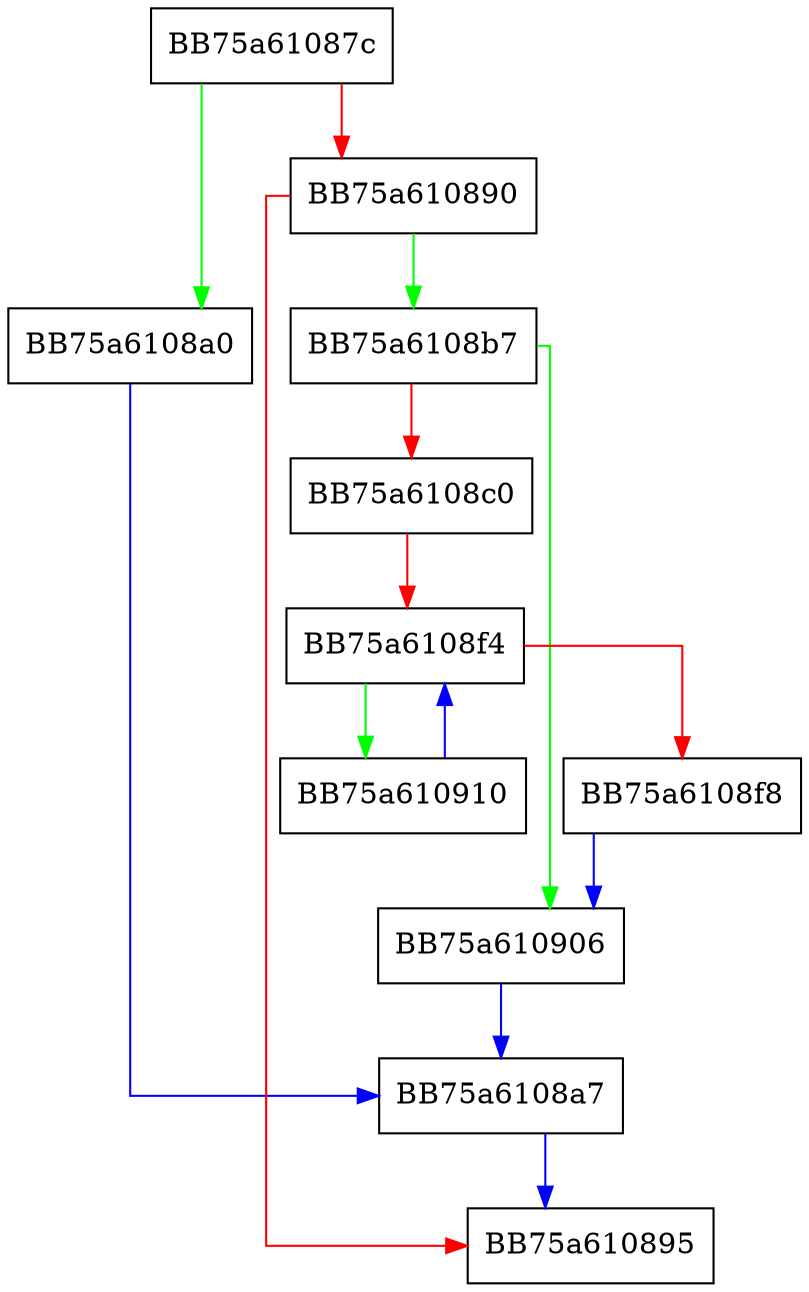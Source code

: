 digraph MpUtilsOnDllMain {
  node [shape="box"];
  graph [splines=ortho];
  BB75a61087c -> BB75a6108a0 [color="green"];
  BB75a61087c -> BB75a610890 [color="red"];
  BB75a610890 -> BB75a6108b7 [color="green"];
  BB75a610890 -> BB75a610895 [color="red"];
  BB75a6108a0 -> BB75a6108a7 [color="blue"];
  BB75a6108a7 -> BB75a610895 [color="blue"];
  BB75a6108b7 -> BB75a610906 [color="green"];
  BB75a6108b7 -> BB75a6108c0 [color="red"];
  BB75a6108c0 -> BB75a6108f4 [color="red"];
  BB75a6108f4 -> BB75a610910 [color="green"];
  BB75a6108f4 -> BB75a6108f8 [color="red"];
  BB75a6108f8 -> BB75a610906 [color="blue"];
  BB75a610906 -> BB75a6108a7 [color="blue"];
  BB75a610910 -> BB75a6108f4 [color="blue"];
}